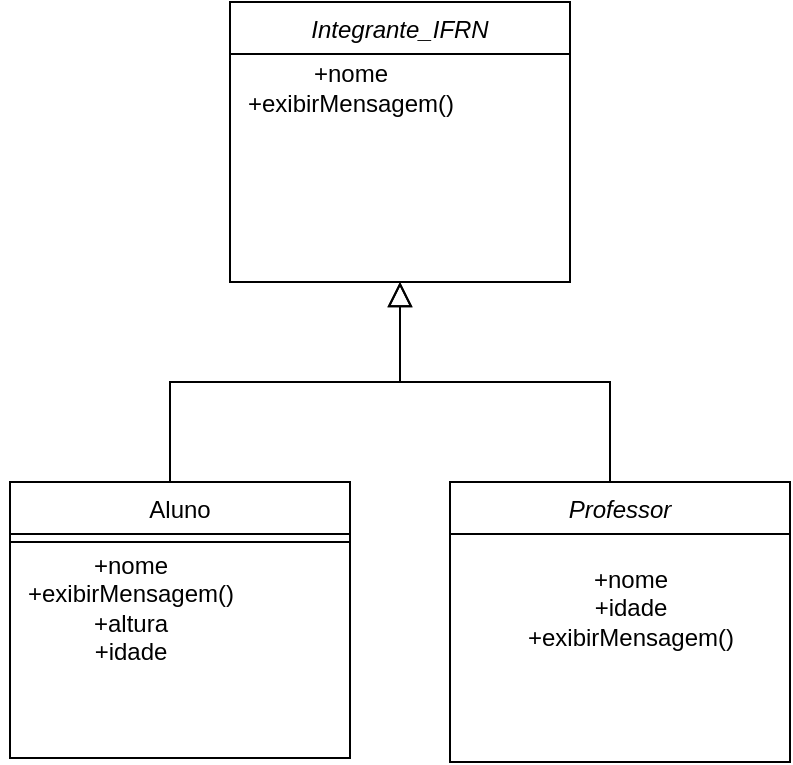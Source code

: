 <mxfile version="22.0.5" type="github">
  <diagram id="C5RBs43oDa-KdzZeNtuy" name="Page-1">
    <mxGraphModel dx="1114" dy="610" grid="1" gridSize="10" guides="1" tooltips="1" connect="1" arrows="1" fold="1" page="1" pageScale="1" pageWidth="827" pageHeight="1169" math="0" shadow="0">
      <root>
        <mxCell id="WIyWlLk6GJQsqaUBKTNV-0" />
        <mxCell id="WIyWlLk6GJQsqaUBKTNV-1" parent="WIyWlLk6GJQsqaUBKTNV-0" />
        <object label="Aluno" id="zkfFHV4jXpPFQw0GAbJ--6">
          <mxCell style="swimlane;fontStyle=0;align=center;verticalAlign=top;childLayout=stackLayout;horizontal=1;startSize=26;horizontalStack=0;resizeParent=1;resizeLast=0;collapsible=1;marginBottom=0;rounded=0;shadow=0;strokeWidth=1;" parent="WIyWlLk6GJQsqaUBKTNV-1" vertex="1">
            <mxGeometry x="110" y="360" width="170" height="138" as="geometry">
              <mxRectangle x="130" y="380" width="160" height="26" as="alternateBounds" />
            </mxGeometry>
          </mxCell>
        </object>
        <mxCell id="zkfFHV4jXpPFQw0GAbJ--9" value="" style="line;html=1;strokeWidth=1;align=left;verticalAlign=middle;spacingTop=-1;spacingLeft=3;spacingRight=3;rotatable=0;labelPosition=right;points=[];portConstraint=eastwest;" parent="zkfFHV4jXpPFQw0GAbJ--6" vertex="1">
          <mxGeometry y="26" width="170" height="8" as="geometry" />
        </mxCell>
        <mxCell id="DafhA8u8pbpFydbb2TnE-1" value="Integrante_IFRN" style="swimlane;fontStyle=2;align=center;verticalAlign=top;childLayout=stackLayout;horizontal=1;startSize=26;horizontalStack=0;resizeParent=1;resizeLast=0;collapsible=1;marginBottom=0;rounded=0;shadow=0;strokeWidth=1;" vertex="1" collapsed="1" parent="WIyWlLk6GJQsqaUBKTNV-1">
          <mxGeometry x="220" y="120" width="170" height="140" as="geometry">
            <mxRectangle x="220" y="120" width="160" height="138" as="alternateBounds" />
          </mxGeometry>
        </mxCell>
        <mxCell id="DafhA8u8pbpFydbb2TnE-2" value="" style="line;html=1;strokeWidth=1;align=left;verticalAlign=middle;spacingTop=-1;spacingLeft=3;spacingRight=3;rotatable=0;labelPosition=right;points=[];portConstraint=eastwest;" vertex="1" parent="DafhA8u8pbpFydbb2TnE-1">
          <mxGeometry y="26" width="160" height="8" as="geometry" />
        </mxCell>
        <mxCell id="DafhA8u8pbpFydbb2TnE-8" value="" style="line;html=1;strokeWidth=1;align=left;verticalAlign=middle;spacingTop=-1;spacingLeft=3;spacingRight=3;rotatable=0;labelPosition=right;points=[];portConstraint=eastwest;" vertex="1" parent="DafhA8u8pbpFydbb2TnE-1">
          <mxGeometry y="34" width="160" height="8" as="geometry" />
        </mxCell>
        <mxCell id="DafhA8u8pbpFydbb2TnE-9" value="Person" style="swimlane;fontStyle=2;align=center;verticalAlign=top;childLayout=stackLayout;horizontal=1;startSize=26;horizontalStack=0;resizeParent=1;resizeLast=0;collapsible=1;marginBottom=0;rounded=0;shadow=0;strokeWidth=1;" vertex="1" parent="DafhA8u8pbpFydbb2TnE-1">
          <mxGeometry width="175" height="138" as="geometry">
            <mxRectangle x="230" y="140" width="160" height="26" as="alternateBounds" />
          </mxGeometry>
        </mxCell>
        <mxCell id="DafhA8u8pbpFydbb2TnE-10" value="" style="line;html=1;strokeWidth=1;align=left;verticalAlign=middle;spacingTop=-1;spacingLeft=3;spacingRight=3;rotatable=0;labelPosition=right;points=[];portConstraint=eastwest;" vertex="1" parent="DafhA8u8pbpFydbb2TnE-9">
          <mxGeometry y="26" width="175" height="8" as="geometry" />
        </mxCell>
        <mxCell id="DafhA8u8pbpFydbb2TnE-15" value="Integrante_IFRN" style="swimlane;fontStyle=2;align=center;verticalAlign=top;childLayout=stackLayout;horizontal=1;startSize=12;horizontalStack=0;resizeParent=1;resizeLast=0;collapsible=1;marginBottom=0;rounded=0;shadow=0;strokeWidth=1;" vertex="1" collapsed="1" parent="DafhA8u8pbpFydbb2TnE-1">
          <mxGeometry width="160" height="26" as="geometry">
            <mxRectangle x="220" y="120" width="160" height="138" as="alternateBounds" />
          </mxGeometry>
        </mxCell>
        <mxCell id="DafhA8u8pbpFydbb2TnE-16" value="" style="line;html=1;strokeWidth=1;align=left;verticalAlign=middle;spacingTop=-1;spacingLeft=3;spacingRight=3;rotatable=0;labelPosition=right;points=[];portConstraint=eastwest;" vertex="1" parent="DafhA8u8pbpFydbb2TnE-15">
          <mxGeometry y="26" width="160" height="8" as="geometry" />
        </mxCell>
        <mxCell id="DafhA8u8pbpFydbb2TnE-17" value="" style="line;html=1;strokeWidth=1;align=left;verticalAlign=middle;spacingTop=-1;spacingLeft=3;spacingRight=3;rotatable=0;labelPosition=right;points=[];portConstraint=eastwest;" vertex="1" parent="DafhA8u8pbpFydbb2TnE-15">
          <mxGeometry y="34" width="160" height="8" as="geometry" />
        </mxCell>
        <mxCell id="DafhA8u8pbpFydbb2TnE-22" value="+ nome&lt;br&gt;&amp;nbsp; &amp;nbsp; &amp;nbsp; &amp;nbsp; &amp;nbsp; &amp;nbsp; &amp;nbsp; &amp;nbsp; &amp;nbsp; &amp;nbsp;+exibirMensagem()" style="text;html=1;align=center;verticalAlign=middle;resizable=0;points=[];autosize=1;strokeColor=none;fillColor=none;" vertex="1" parent="DafhA8u8pbpFydbb2TnE-1">
          <mxGeometry x="-40" y="50" width="175" height="40" as="geometry" />
        </mxCell>
        <object label="Aluno" id="DafhA8u8pbpFydbb2TnE-3">
          <mxCell style="swimlane;fontStyle=0;align=center;verticalAlign=top;childLayout=stackLayout;horizontal=1;startSize=26;horizontalStack=0;resizeParent=1;resizeLast=0;collapsible=1;marginBottom=0;rounded=0;shadow=0;strokeWidth=1;" vertex="1" collapsed="1" parent="WIyWlLk6GJQsqaUBKTNV-1">
            <mxGeometry x="120" y="360" width="160" height="26" as="geometry">
              <mxRectangle x="120" y="360" width="160" height="138" as="alternateBounds" />
            </mxGeometry>
          </mxCell>
        </object>
        <mxCell id="DafhA8u8pbpFydbb2TnE-4" value="" style="line;html=1;strokeWidth=1;align=left;verticalAlign=middle;spacingTop=-1;spacingLeft=3;spacingRight=3;rotatable=0;labelPosition=right;points=[];portConstraint=eastwest;" vertex="1" parent="DafhA8u8pbpFydbb2TnE-3">
          <mxGeometry y="26" width="160" height="8" as="geometry" />
        </mxCell>
        <object label="Aluno" id="DafhA8u8pbpFydbb2TnE-11">
          <mxCell style="swimlane;fontStyle=0;align=center;verticalAlign=top;childLayout=stackLayout;horizontal=1;startSize=26;horizontalStack=0;resizeParent=1;resizeLast=0;collapsible=1;marginBottom=0;rounded=0;shadow=0;strokeWidth=1;" vertex="1" collapsed="1" parent="WIyWlLk6GJQsqaUBKTNV-1">
            <mxGeometry x="110" y="360" width="160" height="26" as="geometry">
              <mxRectangle x="110" y="360" width="170" height="138" as="alternateBounds" />
            </mxGeometry>
          </mxCell>
        </object>
        <mxCell id="DafhA8u8pbpFydbb2TnE-12" value="" style="line;html=1;strokeWidth=1;align=left;verticalAlign=middle;spacingTop=-1;spacingLeft=3;spacingRight=3;rotatable=0;labelPosition=right;points=[];portConstraint=eastwest;" vertex="1" parent="DafhA8u8pbpFydbb2TnE-11">
          <mxGeometry y="26" width="170" height="8" as="geometry" />
        </mxCell>
        <mxCell id="DafhA8u8pbpFydbb2TnE-13" value="" style="endArrow=block;endSize=10;endFill=0;shadow=0;strokeWidth=1;rounded=0;edgeStyle=elbowEdgeStyle;elbow=vertical;" edge="1" parent="WIyWlLk6GJQsqaUBKTNV-1" source="DafhA8u8pbpFydbb2TnE-11" target="DafhA8u8pbpFydbb2TnE-9">
          <mxGeometry width="160" relative="1" as="geometry">
            <mxPoint x="200" y="203" as="sourcePoint" />
            <mxPoint x="200" y="203" as="targetPoint" />
          </mxGeometry>
        </mxCell>
        <mxCell id="DafhA8u8pbpFydbb2TnE-14" value="" style="endArrow=block;endSize=10;endFill=0;shadow=0;strokeWidth=1;rounded=0;edgeStyle=elbowEdgeStyle;elbow=vertical;" edge="1" parent="WIyWlLk6GJQsqaUBKTNV-1" target="DafhA8u8pbpFydbb2TnE-9">
          <mxGeometry width="160" relative="1" as="geometry">
            <mxPoint x="410" y="360" as="sourcePoint" />
            <mxPoint x="310" y="271" as="targetPoint" />
          </mxGeometry>
        </mxCell>
        <object label="Aluno" id="DafhA8u8pbpFydbb2TnE-18">
          <mxCell style="swimlane;fontStyle=0;align=center;verticalAlign=top;childLayout=stackLayout;horizontal=1;startSize=26;horizontalStack=0;resizeParent=1;resizeLast=0;collapsible=1;marginBottom=0;rounded=0;shadow=0;strokeWidth=1;" vertex="1" collapsed="1" parent="WIyWlLk6GJQsqaUBKTNV-1">
            <mxGeometry x="110" y="360" width="170" height="26" as="geometry">
              <mxRectangle x="120" y="360" width="160" height="138" as="alternateBounds" />
            </mxGeometry>
          </mxCell>
        </object>
        <mxCell id="DafhA8u8pbpFydbb2TnE-19" value="" style="line;html=1;strokeWidth=1;align=left;verticalAlign=middle;spacingTop=-1;spacingLeft=3;spacingRight=3;rotatable=0;labelPosition=right;points=[];portConstraint=eastwest;" vertex="1" parent="DafhA8u8pbpFydbb2TnE-18">
          <mxGeometry y="26" width="160" height="8" as="geometry" />
        </mxCell>
        <mxCell id="DafhA8u8pbpFydbb2TnE-20" value="Professor" style="swimlane;fontStyle=2;align=center;verticalAlign=top;childLayout=stackLayout;horizontal=1;startSize=26;horizontalStack=0;resizeParent=1;resizeLast=0;collapsible=1;marginBottom=0;rounded=0;shadow=0;strokeWidth=1;" vertex="1" collapsed="1" parent="WIyWlLk6GJQsqaUBKTNV-1">
          <mxGeometry x="330" y="360" width="170" height="140" as="geometry">
            <mxRectangle x="330" y="360" width="160" height="138" as="alternateBounds" />
          </mxGeometry>
        </mxCell>
        <mxCell id="DafhA8u8pbpFydbb2TnE-21" value="" style="line;html=1;strokeWidth=1;align=left;verticalAlign=middle;spacingTop=-1;spacingLeft=3;spacingRight=3;rotatable=0;labelPosition=right;points=[];portConstraint=eastwest;" vertex="1" parent="DafhA8u8pbpFydbb2TnE-20">
          <mxGeometry y="26" width="160" height="8" as="geometry" />
        </mxCell>
        <mxCell id="DafhA8u8pbpFydbb2TnE-25" value="+nome&lt;br&gt;+exibirMensagem()" style="text;html=1;align=center;verticalAlign=middle;resizable=0;points=[];autosize=1;strokeColor=none;fillColor=none;" vertex="1" parent="WIyWlLk6GJQsqaUBKTNV-1">
          <mxGeometry x="215" y="143" width="130" height="40" as="geometry" />
        </mxCell>
        <mxCell id="DafhA8u8pbpFydbb2TnE-27" value="+nome&lt;br&gt;+exibirMensagem()&lt;br&gt;+altura&lt;br&gt;+idade" style="text;html=1;align=center;verticalAlign=middle;resizable=0;points=[];autosize=1;strokeColor=none;fillColor=none;" vertex="1" parent="WIyWlLk6GJQsqaUBKTNV-1">
          <mxGeometry x="105" y="388" width="130" height="70" as="geometry" />
        </mxCell>
        <mxCell id="DafhA8u8pbpFydbb2TnE-28" value="+nome&lt;br&gt;+idade&lt;br&gt;+exibirMensagem()" style="text;html=1;align=center;verticalAlign=middle;resizable=0;points=[];autosize=1;strokeColor=none;fillColor=none;" vertex="1" parent="WIyWlLk6GJQsqaUBKTNV-1">
          <mxGeometry x="355" y="393" width="130" height="60" as="geometry" />
        </mxCell>
      </root>
    </mxGraphModel>
  </diagram>
</mxfile>
